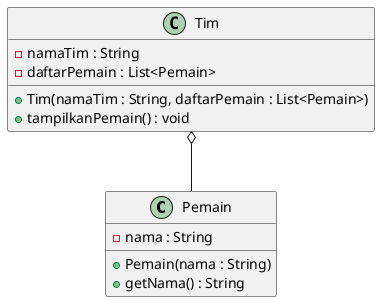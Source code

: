 @startuml
class Pemain {
    - nama : String
    + Pemain(nama : String)
    + getNama() : String
}

class Tim {
    - namaTim : String
    - daftarPemain : List<Pemain>
    + Tim(namaTim : String, daftarPemain : List<Pemain>)
    + tampilkanPemain() : void
}

Tim o-- Pemain
@enduml

